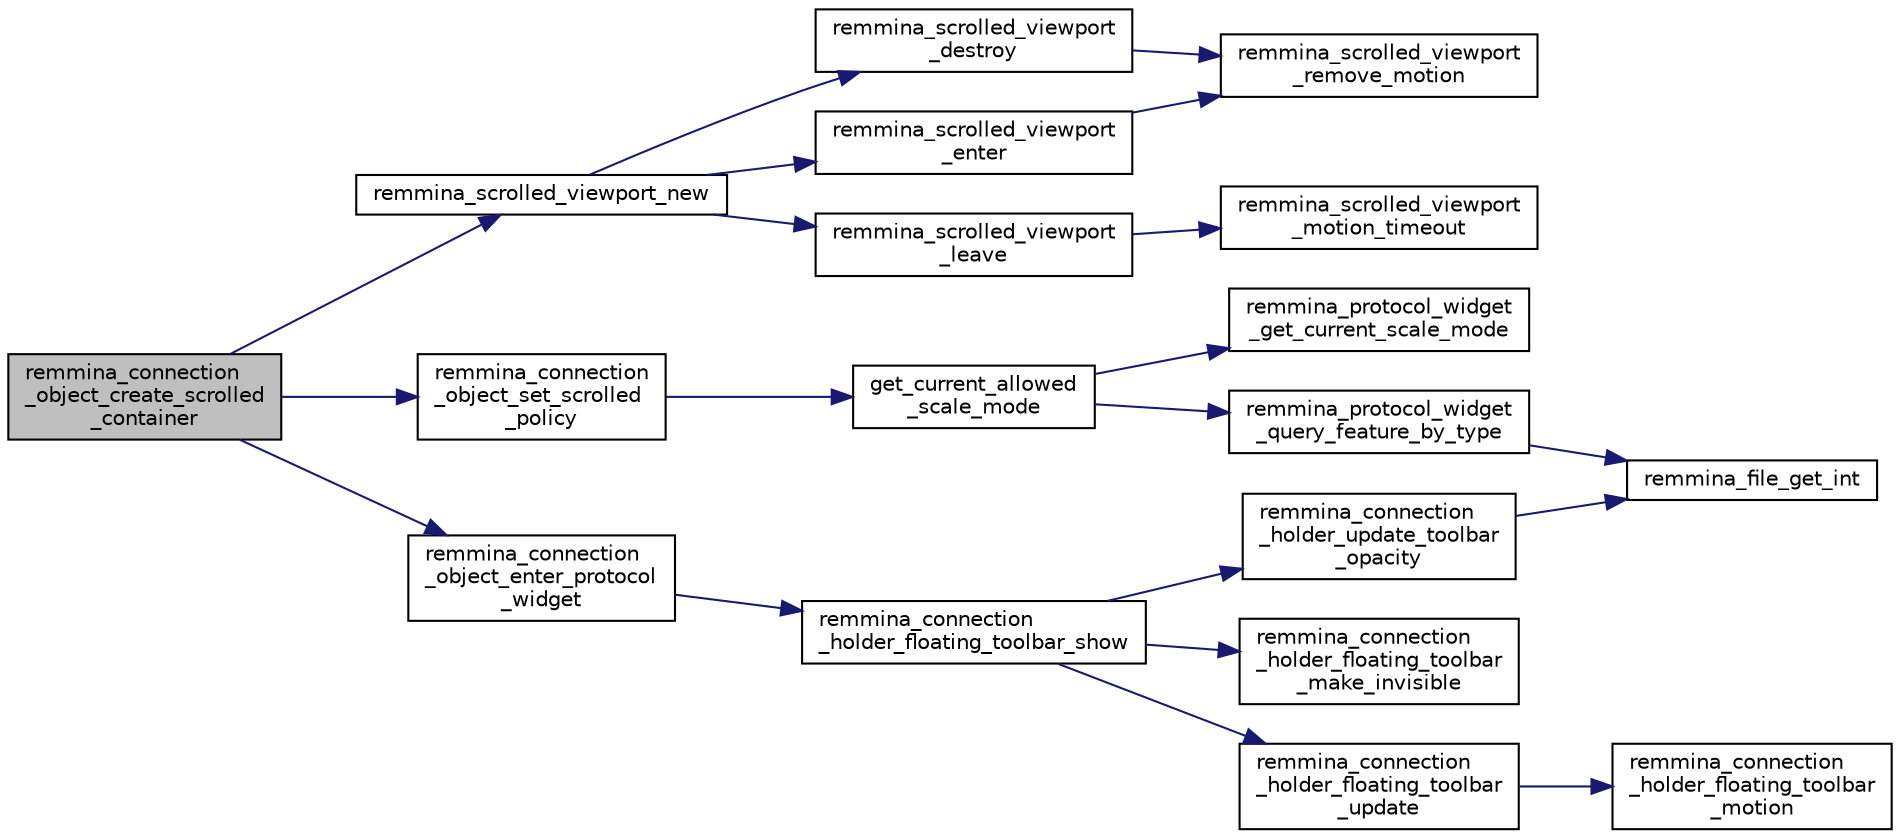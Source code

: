 digraph "remmina_connection_object_create_scrolled_container"
{
  edge [fontname="Helvetica",fontsize="10",labelfontname="Helvetica",labelfontsize="10"];
  node [fontname="Helvetica",fontsize="10",shape=record];
  rankdir="LR";
  Node10579 [label="remmina_connection\l_object_create_scrolled\l_container",height=0.2,width=0.4,color="black", fillcolor="grey75", style="filled", fontcolor="black"];
  Node10579 -> Node10580 [color="midnightblue",fontsize="10",style="solid",fontname="Helvetica"];
  Node10580 [label="remmina_scrolled_viewport_new",height=0.2,width=0.4,color="black", fillcolor="white", style="filled",URL="$remmina__scrolled__viewport_8c.html#aadfe00c3960eab12d17bdb47495dd1ee"];
  Node10580 -> Node10581 [color="midnightblue",fontsize="10",style="solid",fontname="Helvetica"];
  Node10581 [label="remmina_scrolled_viewport\l_destroy",height=0.2,width=0.4,color="black", fillcolor="white", style="filled",URL="$remmina__scrolled__viewport_8c.html#a4125a8458ff5e18fb10be420921e01c7"];
  Node10581 -> Node10582 [color="midnightblue",fontsize="10",style="solid",fontname="Helvetica"];
  Node10582 [label="remmina_scrolled_viewport\l_remove_motion",height=0.2,width=0.4,color="black", fillcolor="white", style="filled",URL="$remmina__scrolled__viewport_8c.html#a0ba56f429a9c1ec05b093f5f78be692c"];
  Node10580 -> Node10583 [color="midnightblue",fontsize="10",style="solid",fontname="Helvetica"];
  Node10583 [label="remmina_scrolled_viewport\l_enter",height=0.2,width=0.4,color="black", fillcolor="white", style="filled",URL="$remmina__scrolled__viewport_8c.html#ac06419d58d2ab93bc593ead674eb7cb5"];
  Node10583 -> Node10582 [color="midnightblue",fontsize="10",style="solid",fontname="Helvetica"];
  Node10580 -> Node10584 [color="midnightblue",fontsize="10",style="solid",fontname="Helvetica"];
  Node10584 [label="remmina_scrolled_viewport\l_leave",height=0.2,width=0.4,color="black", fillcolor="white", style="filled",URL="$remmina__scrolled__viewport_8c.html#a9d6732462f9ec91d0c00e96bd0c3692e"];
  Node10584 -> Node10585 [color="midnightblue",fontsize="10",style="solid",fontname="Helvetica"];
  Node10585 [label="remmina_scrolled_viewport\l_motion_timeout",height=0.2,width=0.4,color="black", fillcolor="white", style="filled",URL="$remmina__scrolled__viewport_8c.html#ab6821a1bbe2dbd787512236a68493b4f"];
  Node10579 -> Node10586 [color="midnightblue",fontsize="10",style="solid",fontname="Helvetica"];
  Node10586 [label="remmina_connection\l_object_set_scrolled\l_policy",height=0.2,width=0.4,color="black", fillcolor="white", style="filled",URL="$remmina__connection__window_8c.html#ae80a730a48eefb689b9957c4f669a020"];
  Node10586 -> Node10587 [color="midnightblue",fontsize="10",style="solid",fontname="Helvetica"];
  Node10587 [label="get_current_allowed\l_scale_mode",height=0.2,width=0.4,color="black", fillcolor="white", style="filled",URL="$remmina__connection__window_8c.html#abbc84b2c450f62c288ff827c5d2c5cd2"];
  Node10587 -> Node10588 [color="midnightblue",fontsize="10",style="solid",fontname="Helvetica"];
  Node10588 [label="remmina_protocol_widget\l_get_current_scale_mode",height=0.2,width=0.4,color="black", fillcolor="white", style="filled",URL="$remmina__protocol__widget_8c.html#a5ec62969da54155e24edcb1d998f93f7"];
  Node10587 -> Node10589 [color="midnightblue",fontsize="10",style="solid",fontname="Helvetica"];
  Node10589 [label="remmina_protocol_widget\l_query_feature_by_type",height=0.2,width=0.4,color="black", fillcolor="white", style="filled",URL="$remmina__protocol__widget_8c.html#adbe15328275677cb38bd8c8a2d5e039d"];
  Node10589 -> Node10590 [color="midnightblue",fontsize="10",style="solid",fontname="Helvetica"];
  Node10590 [label="remmina_file_get_int",height=0.2,width=0.4,color="black", fillcolor="white", style="filled",URL="$remmina__file_8c.html#a4884356c195dcfb4ceacf641a1e74e66"];
  Node10579 -> Node10591 [color="midnightblue",fontsize="10",style="solid",fontname="Helvetica"];
  Node10591 [label="remmina_connection\l_object_enter_protocol\l_widget",height=0.2,width=0.4,color="black", fillcolor="white", style="filled",URL="$remmina__connection__window_8c.html#a158cccca5a2fe5a770a99d8772ba62b2"];
  Node10591 -> Node10592 [color="midnightblue",fontsize="10",style="solid",fontname="Helvetica"];
  Node10592 [label="remmina_connection\l_holder_floating_toolbar_show",height=0.2,width=0.4,color="black", fillcolor="white", style="filled",URL="$remmina__connection__window_8c.html#a147924e56eceebe1f61e47bf5af2218a"];
  Node10592 -> Node10593 [color="midnightblue",fontsize="10",style="solid",fontname="Helvetica"];
  Node10593 [label="remmina_connection\l_holder_update_toolbar\l_opacity",height=0.2,width=0.4,color="black", fillcolor="white", style="filled",URL="$remmina__connection__window_8c.html#aac6895538e595984302a03c07bc51fbe"];
  Node10593 -> Node10590 [color="midnightblue",fontsize="10",style="solid",fontname="Helvetica"];
  Node10592 -> Node10594 [color="midnightblue",fontsize="10",style="solid",fontname="Helvetica"];
  Node10594 [label="remmina_connection\l_holder_floating_toolbar\l_make_invisible",height=0.2,width=0.4,color="black", fillcolor="white", style="filled",URL="$remmina__connection__window_8c.html#af12f8b64866588b7b2360cbc2681ec40"];
  Node10592 -> Node10595 [color="midnightblue",fontsize="10",style="solid",fontname="Helvetica"];
  Node10595 [label="remmina_connection\l_holder_floating_toolbar\l_update",height=0.2,width=0.4,color="black", fillcolor="white", style="filled",URL="$remmina__connection__window_8c.html#a2b7b33331e6fe8c8c70be62038f9f5ea"];
  Node10595 -> Node10596 [color="midnightblue",fontsize="10",style="solid",fontname="Helvetica"];
  Node10596 [label="remmina_connection\l_holder_floating_toolbar\l_motion",height=0.2,width=0.4,color="black", fillcolor="white", style="filled",URL="$remmina__connection__window_8c.html#a0a92f6f998590a56e44964f0345f942b"];
}
